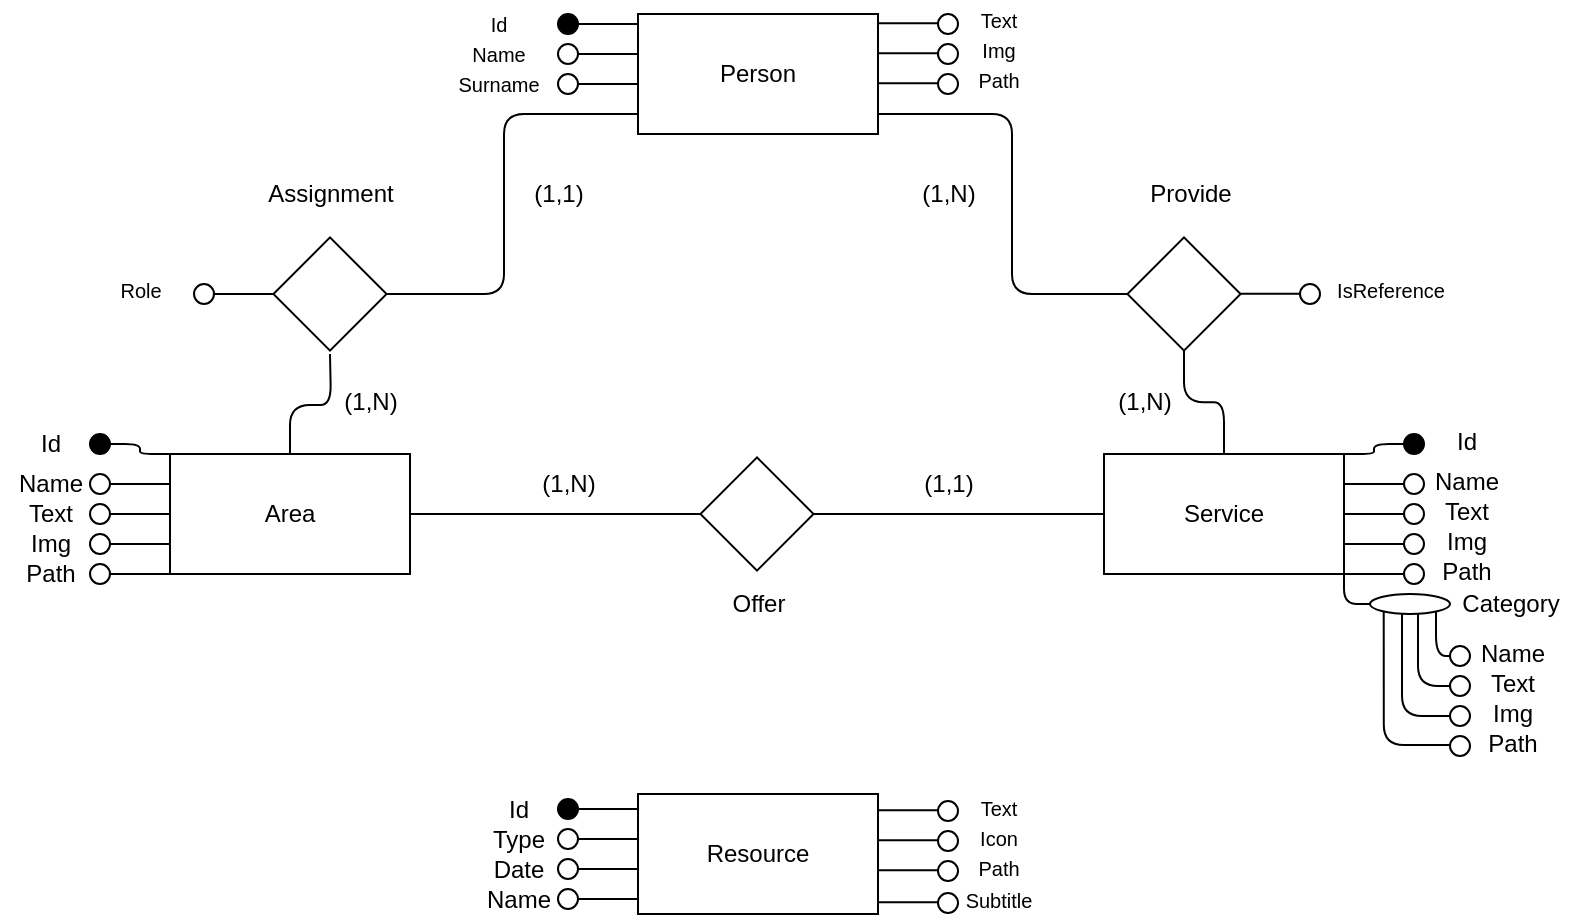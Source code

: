 <mxfile version="14.6.13" type="device" pages="2"><diagram id="whETC0K5JQnJN9gMp1aA" name="ER-Model"><mxGraphModel dx="1843" dy="1263" grid="1" gridSize="10" guides="1" tooltips="1" connect="1" arrows="1" fold="1" page="1" pageScale="1" pageWidth="827" pageHeight="1169" math="0" shadow="0"><root><mxCell id="0"/><mxCell id="1" parent="0"/><mxCell id="TGnzpmvM-AHXnPKRscFV-1" value="Person" style="rounded=0;whiteSpace=wrap;html=1;" parent="1" vertex="1"><mxGeometry x="354" y="120" width="120" height="60" as="geometry"/></mxCell><mxCell id="TGnzpmvM-AHXnPKRscFV-2" value="Service" style="rounded=0;whiteSpace=wrap;html=1;" parent="1" vertex="1"><mxGeometry x="587" y="340" width="120" height="60" as="geometry"/></mxCell><mxCell id="TGnzpmvM-AHXnPKRscFV-18" style="edgeStyle=orthogonalEdgeStyle;rounded=0;orthogonalLoop=1;jettySize=auto;html=1;entryX=0;entryY=1;entryDx=0;entryDy=0;endArrow=none;endFill=0;" parent="1" source="TGnzpmvM-AHXnPKRscFV-3" target="TGnzpmvM-AHXnPKRscFV-17" edge="1"><mxGeometry relative="1" as="geometry"/></mxCell><mxCell id="TGnzpmvM-AHXnPKRscFV-20" style="endArrow=none;html=1;fontFamily=Helvetica;fontSize=11;fontColor=#000000;align=center;endFill=0;strokeColor=#000000;edgeStyle=orthogonalEdgeStyle;" parent="1" source="TGnzpmvM-AHXnPKRscFV-3" edge="1"><mxGeometry relative="1" as="geometry"><mxPoint x="200" y="290" as="targetPoint"/></mxGeometry></mxCell><mxCell id="TGnzpmvM-AHXnPKRscFV-3" value="Area" style="rounded=0;whiteSpace=wrap;html=1;" parent="1" vertex="1"><mxGeometry x="120" y="340" width="120" height="60" as="geometry"/></mxCell><mxCell id="TGnzpmvM-AHXnPKRscFV-4" value="Resource" style="rounded=0;whiteSpace=wrap;html=1;" parent="1" vertex="1"><mxGeometry x="354" y="510" width="120" height="60" as="geometry"/></mxCell><mxCell id="TGnzpmvM-AHXnPKRscFV-23" style="endArrow=none;html=1;fontFamily=Helvetica;fontSize=11;fontColor=#000000;align=center;endFill=0;strokeColor=#000000;edgeStyle=elbowEdgeStyle;" parent="1" source="TGnzpmvM-AHXnPKRscFV-7" target="TGnzpmvM-AHXnPKRscFV-1" edge="1"><mxGeometry relative="1" as="geometry"><Array as="points"><mxPoint x="287" y="170"/></Array></mxGeometry></mxCell><mxCell id="TGnzpmvM-AHXnPKRscFV-7" value="" style="whiteSpace=wrap;html=1;aspect=fixed;rotation=45;" parent="1" vertex="1"><mxGeometry x="180" y="240.0" width="40" height="40" as="geometry"/></mxCell><mxCell id="TGnzpmvM-AHXnPKRscFV-22" style="endArrow=none;html=1;fontFamily=Helvetica;fontSize=11;fontColor=#000000;align=center;endFill=0;strokeColor=#000000;edgeStyle=orthogonalEdgeStyle;" parent="1" source="TGnzpmvM-AHXnPKRscFV-16" target="TGnzpmvM-AHXnPKRscFV-2" edge="1"><mxGeometry relative="1" as="geometry"/></mxCell><mxCell id="TGnzpmvM-AHXnPKRscFV-24" style="endArrow=none;html=1;fontFamily=Helvetica;fontSize=11;fontColor=#000000;align=center;endFill=0;strokeColor=#000000;edgeStyle=elbowEdgeStyle;" parent="1" source="TGnzpmvM-AHXnPKRscFV-16" target="TGnzpmvM-AHXnPKRscFV-1" edge="1"><mxGeometry relative="1" as="geometry"><Array as="points"><mxPoint x="541" y="170"/></Array></mxGeometry></mxCell><mxCell id="TGnzpmvM-AHXnPKRscFV-16" value="" style="whiteSpace=wrap;html=1;aspect=fixed;rotation=45;" parent="1" vertex="1"><mxGeometry x="607" y="240.0" width="40" height="40" as="geometry"/></mxCell><mxCell id="TGnzpmvM-AHXnPKRscFV-19" style="edgeStyle=orthogonalEdgeStyle;rounded=0;orthogonalLoop=1;jettySize=auto;html=1;exitX=1;exitY=0;exitDx=0;exitDy=0;endArrow=none;endFill=0;" parent="1" source="TGnzpmvM-AHXnPKRscFV-17" target="TGnzpmvM-AHXnPKRscFV-2" edge="1"><mxGeometry relative="1" as="geometry"/></mxCell><mxCell id="TGnzpmvM-AHXnPKRscFV-17" value="" style="whiteSpace=wrap;html=1;aspect=fixed;rotation=45;" parent="1" vertex="1"><mxGeometry x="393.5" y="350" width="40" height="40" as="geometry"/></mxCell><mxCell id="TGnzpmvM-AHXnPKRscFV-29" style="edgeStyle=elbowEdgeStyle;rounded=0;orthogonalLoop=1;jettySize=auto;html=1;entryX=0;entryY=0.25;entryDx=0;entryDy=0;endArrow=none;endFill=0;" parent="1" source="TGnzpmvM-AHXnPKRscFV-27" target="TGnzpmvM-AHXnPKRscFV-3" edge="1"><mxGeometry relative="1" as="geometry"/></mxCell><mxCell id="TGnzpmvM-AHXnPKRscFV-27" value="" style="ellipse;whiteSpace=wrap;html=1;aspect=fixed;fillColor=#FFFFFF;fontSize=12;" parent="1" vertex="1"><mxGeometry x="80" y="350" width="10" height="10" as="geometry"/></mxCell><mxCell id="TGnzpmvM-AHXnPKRscFV-30" style="edgeStyle=elbowEdgeStyle;rounded=0;orthogonalLoop=1;jettySize=auto;html=1;entryX=0;entryY=0.25;entryDx=0;entryDy=0;endArrow=none;endFill=0;" parent="1" source="TGnzpmvM-AHXnPKRscFV-31" edge="1"><mxGeometry relative="1" as="geometry"><mxPoint x="120" y="370" as="targetPoint"/></mxGeometry></mxCell><mxCell id="TGnzpmvM-AHXnPKRscFV-31" value="" style="ellipse;whiteSpace=wrap;html=1;aspect=fixed;fillColor=#FFFFFF;fontSize=12;" parent="1" vertex="1"><mxGeometry x="80" y="365" width="10" height="10" as="geometry"/></mxCell><mxCell id="TGnzpmvM-AHXnPKRscFV-32" style="edgeStyle=elbowEdgeStyle;rounded=0;orthogonalLoop=1;jettySize=auto;html=1;entryX=0;entryY=0.25;entryDx=0;entryDy=0;endArrow=none;endFill=0;" parent="1" source="TGnzpmvM-AHXnPKRscFV-33" edge="1"><mxGeometry relative="1" as="geometry"><mxPoint x="120" y="385" as="targetPoint"/></mxGeometry></mxCell><mxCell id="TGnzpmvM-AHXnPKRscFV-33" value="" style="ellipse;whiteSpace=wrap;html=1;aspect=fixed;fillColor=#FFFFFF;fontSize=12;" parent="1" vertex="1"><mxGeometry x="80" y="380" width="10" height="10" as="geometry"/></mxCell><mxCell id="TGnzpmvM-AHXnPKRscFV-34" style="edgeStyle=elbowEdgeStyle;rounded=0;orthogonalLoop=1;jettySize=auto;html=1;entryX=0;entryY=0.25;entryDx=0;entryDy=0;endArrow=none;endFill=0;" parent="1" source="TGnzpmvM-AHXnPKRscFV-35" edge="1"><mxGeometry relative="1" as="geometry"><mxPoint x="120" y="400" as="targetPoint"/></mxGeometry></mxCell><mxCell id="TGnzpmvM-AHXnPKRscFV-35" value="" style="ellipse;whiteSpace=wrap;html=1;aspect=fixed;fillColor=#FFFFFF;fontSize=12;" parent="1" vertex="1"><mxGeometry x="80" y="395" width="10" height="10" as="geometry"/></mxCell><mxCell id="TGnzpmvM-AHXnPKRscFV-37" style="endArrow=none;html=1;fontFamily=Helvetica;fontSize=11;fontColor=#000000;align=center;endFill=0;strokeColor=#000000;edgeStyle=elbowEdgeStyle;elbow=vertical;entryX=0;entryY=0;entryDx=0;entryDy=0;" parent="1" source="TGnzpmvM-AHXnPKRscFV-36" target="TGnzpmvM-AHXnPKRscFV-3" edge="1"><mxGeometry relative="1" as="geometry"/></mxCell><mxCell id="TGnzpmvM-AHXnPKRscFV-36" value="" style="ellipse;whiteSpace=wrap;html=1;aspect=fixed;fillColor=#000000;fontSize=12;" parent="1" vertex="1"><mxGeometry x="80" y="330" width="10" height="10" as="geometry"/></mxCell><mxCell id="TGnzpmvM-AHXnPKRscFV-40" value="&lt;font style=&quot;font-size: 12px;&quot;&gt;Text&lt;/font&gt;" style="text;html=1;align=center;verticalAlign=middle;resizable=0;points=[];autosize=1;strokeColor=none;fontSize=12;" parent="1" vertex="1"><mxGeometry x="40" y="360" width="40" height="20" as="geometry"/></mxCell><mxCell id="TGnzpmvM-AHXnPKRscFV-41" value="&lt;font style=&quot;font-size: 12px;&quot;&gt;Id&lt;/font&gt;" style="text;html=1;align=center;verticalAlign=middle;resizable=0;points=[];autosize=1;strokeColor=none;fontSize=12;" parent="1" vertex="1"><mxGeometry x="45" y="325" width="30" height="20" as="geometry"/></mxCell><mxCell id="TGnzpmvM-AHXnPKRscFV-42" value="&lt;font style=&quot;font-size: 12px;&quot;&gt;Name&lt;/font&gt;" style="text;html=1;align=center;verticalAlign=middle;resizable=0;points=[];autosize=1;strokeColor=none;fontSize=12;" parent="1" vertex="1"><mxGeometry x="35" y="345" width="50" height="20" as="geometry"/></mxCell><mxCell id="TGnzpmvM-AHXnPKRscFV-43" value="&lt;font style=&quot;font-size: 12px;&quot;&gt;Img&lt;/font&gt;" style="text;html=1;align=center;verticalAlign=middle;resizable=0;points=[];autosize=1;strokeColor=none;fontSize=12;" parent="1" vertex="1"><mxGeometry x="40" y="375" width="40" height="20" as="geometry"/></mxCell><mxCell id="TGnzpmvM-AHXnPKRscFV-44" value="&lt;span style=&quot;font-size: 12px;&quot;&gt;Path&lt;/span&gt;" style="text;html=1;align=center;verticalAlign=middle;resizable=0;points=[];autosize=1;strokeColor=none;fontSize=12;" parent="1" vertex="1"><mxGeometry x="40" y="390" width="40" height="20" as="geometry"/></mxCell><mxCell id="TGnzpmvM-AHXnPKRscFV-47" style="edgeStyle=elbowEdgeStyle;rounded=0;orthogonalLoop=1;jettySize=auto;html=1;entryX=0;entryY=0.25;entryDx=0;entryDy=0;endArrow=none;endFill=0;" parent="1" source="TGnzpmvM-AHXnPKRscFV-48" edge="1"><mxGeometry relative="1" as="geometry"><mxPoint x="354" y="125" as="targetPoint"/></mxGeometry></mxCell><mxCell id="TGnzpmvM-AHXnPKRscFV-48" value="" style="ellipse;whiteSpace=wrap;html=1;aspect=fixed;fillColor=#000000;" parent="1" vertex="1"><mxGeometry x="314" y="120" width="10" height="10" as="geometry"/></mxCell><mxCell id="TGnzpmvM-AHXnPKRscFV-49" style="edgeStyle=elbowEdgeStyle;rounded=0;orthogonalLoop=1;jettySize=auto;html=1;entryX=0;entryY=0.25;entryDx=0;entryDy=0;endArrow=none;endFill=0;" parent="1" source="TGnzpmvM-AHXnPKRscFV-50" edge="1"><mxGeometry relative="1" as="geometry"><mxPoint x="354" y="140" as="targetPoint"/></mxGeometry></mxCell><mxCell id="TGnzpmvM-AHXnPKRscFV-50" value="" style="ellipse;whiteSpace=wrap;html=1;aspect=fixed;fillColor=#FFFFFF;" parent="1" vertex="1"><mxGeometry x="314" y="135" width="10" height="10" as="geometry"/></mxCell><mxCell id="TGnzpmvM-AHXnPKRscFV-51" style="edgeStyle=elbowEdgeStyle;rounded=0;orthogonalLoop=1;jettySize=auto;html=1;entryX=0;entryY=0.25;entryDx=0;entryDy=0;endArrow=none;endFill=0;" parent="1" source="TGnzpmvM-AHXnPKRscFV-52" edge="1"><mxGeometry relative="1" as="geometry"><mxPoint x="354" y="155" as="targetPoint"/></mxGeometry></mxCell><mxCell id="TGnzpmvM-AHXnPKRscFV-52" value="" style="ellipse;whiteSpace=wrap;html=1;aspect=fixed;fillColor=#FFFFFF;" parent="1" vertex="1"><mxGeometry x="314" y="150" width="10" height="10" as="geometry"/></mxCell><mxCell id="TGnzpmvM-AHXnPKRscFV-55" value="&lt;font style=&quot;font-size: 10px&quot;&gt;Id&lt;/font&gt;" style="text;html=1;align=center;verticalAlign=middle;resizable=0;points=[];autosize=1;strokeColor=none;" parent="1" vertex="1"><mxGeometry x="274" y="115" width="20" height="20" as="geometry"/></mxCell><mxCell id="TGnzpmvM-AHXnPKRscFV-58" value="&lt;font style=&quot;font-size: 10px&quot;&gt;Name&lt;/font&gt;" style="text;html=1;align=center;verticalAlign=middle;resizable=0;points=[];autosize=1;strokeColor=none;" parent="1" vertex="1"><mxGeometry x="264" y="130" width="40" height="20" as="geometry"/></mxCell><mxCell id="TGnzpmvM-AHXnPKRscFV-59" value="&lt;span style=&quot;font-size: 10px&quot;&gt;Surname&lt;/span&gt;" style="text;html=1;align=center;verticalAlign=middle;resizable=0;points=[];autosize=1;strokeColor=none;" parent="1" vertex="1"><mxGeometry x="254" y="145" width="60" height="20" as="geometry"/></mxCell><mxCell id="TGnzpmvM-AHXnPKRscFV-60" style="edgeStyle=elbowEdgeStyle;rounded=0;orthogonalLoop=1;jettySize=auto;html=1;entryX=0;entryY=0.25;entryDx=0;entryDy=0;endArrow=none;endFill=0;" parent="1" edge="1"><mxGeometry relative="1" as="geometry"><mxPoint x="504" y="124.66" as="targetPoint"/><mxPoint x="474" y="124.66" as="sourcePoint"/></mxGeometry></mxCell><mxCell id="TGnzpmvM-AHXnPKRscFV-61" value="" style="ellipse;whiteSpace=wrap;html=1;aspect=fixed;fillColor=#FFFFFF;" parent="1" vertex="1"><mxGeometry x="504" y="120" width="10" height="10" as="geometry"/></mxCell><mxCell id="TGnzpmvM-AHXnPKRscFV-64" style="edgeStyle=elbowEdgeStyle;rounded=0;orthogonalLoop=1;jettySize=auto;html=1;entryX=0;entryY=0.25;entryDx=0;entryDy=0;endArrow=none;endFill=0;" parent="1" edge="1"><mxGeometry relative="1" as="geometry"><mxPoint x="504" y="139.66" as="targetPoint"/><mxPoint x="474" y="139.66" as="sourcePoint"/></mxGeometry></mxCell><mxCell id="TGnzpmvM-AHXnPKRscFV-65" value="" style="ellipse;whiteSpace=wrap;html=1;aspect=fixed;fillColor=#FFFFFF;" parent="1" vertex="1"><mxGeometry x="504" y="135" width="10" height="10" as="geometry"/></mxCell><mxCell id="TGnzpmvM-AHXnPKRscFV-66" style="edgeStyle=elbowEdgeStyle;rounded=0;orthogonalLoop=1;jettySize=auto;html=1;entryX=0;entryY=0.25;entryDx=0;entryDy=0;endArrow=none;endFill=0;" parent="1" edge="1"><mxGeometry relative="1" as="geometry"><mxPoint x="504" y="154.66" as="targetPoint"/><mxPoint x="474" y="154.66" as="sourcePoint"/></mxGeometry></mxCell><mxCell id="TGnzpmvM-AHXnPKRscFV-67" value="" style="ellipse;whiteSpace=wrap;html=1;aspect=fixed;fillColor=#FFFFFF;" parent="1" vertex="1"><mxGeometry x="504" y="150" width="10" height="10" as="geometry"/></mxCell><mxCell id="TGnzpmvM-AHXnPKRscFV-68" value="&lt;font style=&quot;font-size: 10px&quot;&gt;Text&lt;/font&gt;" style="text;html=1;align=center;verticalAlign=middle;resizable=0;points=[];autosize=1;strokeColor=none;" parent="1" vertex="1"><mxGeometry x="519" y="113" width="30" height="20" as="geometry"/></mxCell><mxCell id="TGnzpmvM-AHXnPKRscFV-69" value="&lt;font style=&quot;font-size: 10px&quot;&gt;Img&lt;/font&gt;" style="text;html=1;align=center;verticalAlign=middle;resizable=0;points=[];autosize=1;strokeColor=none;" parent="1" vertex="1"><mxGeometry x="519" y="128" width="30" height="20" as="geometry"/></mxCell><mxCell id="TGnzpmvM-AHXnPKRscFV-70" value="&lt;span style=&quot;font-size: 10px&quot;&gt;Path&lt;/span&gt;" style="text;html=1;align=center;verticalAlign=middle;resizable=0;points=[];autosize=1;strokeColor=none;" parent="1" vertex="1"><mxGeometry x="514" y="143" width="40" height="20" as="geometry"/></mxCell><mxCell id="TGnzpmvM-AHXnPKRscFV-71" style="edgeStyle=elbowEdgeStyle;rounded=0;orthogonalLoop=1;jettySize=auto;html=1;entryX=0;entryY=0.25;entryDx=0;entryDy=0;endArrow=none;endFill=0;" parent="1" source="TGnzpmvM-AHXnPKRscFV-72" edge="1"><mxGeometry relative="1" as="geometry"><mxPoint x="172" y="260" as="targetPoint"/></mxGeometry></mxCell><mxCell id="TGnzpmvM-AHXnPKRscFV-72" value="" style="ellipse;whiteSpace=wrap;html=1;aspect=fixed;fillColor=#FFFFFF;" parent="1" vertex="1"><mxGeometry x="132" y="255" width="10" height="10" as="geometry"/></mxCell><mxCell id="TGnzpmvM-AHXnPKRscFV-73" value="&lt;span style=&quot;font-size: 10px&quot;&gt;Role&lt;/span&gt;" style="text;html=1;align=center;verticalAlign=middle;resizable=0;points=[];autosize=1;strokeColor=none;" parent="1" vertex="1"><mxGeometry x="85" y="248" width="40" height="20" as="geometry"/></mxCell><mxCell id="TGnzpmvM-AHXnPKRscFV-81" style="edgeStyle=elbowEdgeStyle;rounded=0;orthogonalLoop=1;jettySize=auto;html=1;entryX=0;entryY=0.25;entryDx=0;entryDy=0;endArrow=none;endFill=0;" parent="1" source="TGnzpmvM-AHXnPKRscFV-82" edge="1"><mxGeometry relative="1" as="geometry"><mxPoint x="354" y="517.5" as="targetPoint"/></mxGeometry></mxCell><mxCell id="TGnzpmvM-AHXnPKRscFV-82" value="" style="ellipse;whiteSpace=wrap;html=1;aspect=fixed;fontSize=12;fillColor=#000000;" parent="1" vertex="1"><mxGeometry x="314" y="512.5" width="10" height="10" as="geometry"/></mxCell><mxCell id="TGnzpmvM-AHXnPKRscFV-83" style="edgeStyle=elbowEdgeStyle;rounded=0;orthogonalLoop=1;jettySize=auto;html=1;entryX=0;entryY=0.25;entryDx=0;entryDy=0;endArrow=none;endFill=0;" parent="1" source="TGnzpmvM-AHXnPKRscFV-84" edge="1"><mxGeometry relative="1" as="geometry"><mxPoint x="354" y="532.5" as="targetPoint"/></mxGeometry></mxCell><mxCell id="TGnzpmvM-AHXnPKRscFV-84" value="" style="ellipse;whiteSpace=wrap;html=1;aspect=fixed;fillColor=#FFFFFF;fontSize=12;" parent="1" vertex="1"><mxGeometry x="314" y="527.5" width="10" height="10" as="geometry"/></mxCell><mxCell id="TGnzpmvM-AHXnPKRscFV-85" style="edgeStyle=elbowEdgeStyle;rounded=0;orthogonalLoop=1;jettySize=auto;html=1;entryX=0;entryY=0.25;entryDx=0;entryDy=0;endArrow=none;endFill=0;" parent="1" source="TGnzpmvM-AHXnPKRscFV-86" edge="1"><mxGeometry relative="1" as="geometry"><mxPoint x="354" y="547.5" as="targetPoint"/></mxGeometry></mxCell><mxCell id="TGnzpmvM-AHXnPKRscFV-86" value="" style="ellipse;whiteSpace=wrap;html=1;aspect=fixed;fillColor=#FFFFFF;fontSize=12;" parent="1" vertex="1"><mxGeometry x="314" y="542.5" width="10" height="10" as="geometry"/></mxCell><mxCell id="TGnzpmvM-AHXnPKRscFV-87" style="edgeStyle=elbowEdgeStyle;rounded=0;orthogonalLoop=1;jettySize=auto;html=1;entryX=0;entryY=0.25;entryDx=0;entryDy=0;endArrow=none;endFill=0;" parent="1" source="TGnzpmvM-AHXnPKRscFV-88" edge="1"><mxGeometry relative="1" as="geometry"><mxPoint x="354" y="562.5" as="targetPoint"/></mxGeometry></mxCell><mxCell id="TGnzpmvM-AHXnPKRscFV-88" value="" style="ellipse;whiteSpace=wrap;html=1;aspect=fixed;fillColor=#FFFFFF;fontSize=12;" parent="1" vertex="1"><mxGeometry x="314" y="557.5" width="10" height="10" as="geometry"/></mxCell><mxCell id="TGnzpmvM-AHXnPKRscFV-91" value="&lt;font style=&quot;font-size: 12px&quot;&gt;Type&lt;/font&gt;" style="text;html=1;align=center;verticalAlign=middle;resizable=0;points=[];autosize=1;strokeColor=none;fontSize=12;" parent="1" vertex="1"><mxGeometry x="274" y="522.5" width="40" height="20" as="geometry"/></mxCell><mxCell id="TGnzpmvM-AHXnPKRscFV-93" value="&lt;font style=&quot;font-size: 12px&quot;&gt;Id&lt;/font&gt;" style="text;html=1;align=center;verticalAlign=middle;resizable=0;points=[];autosize=1;strokeColor=none;fontSize=12;" parent="1" vertex="1"><mxGeometry x="279" y="507.5" width="30" height="20" as="geometry"/></mxCell><mxCell id="TGnzpmvM-AHXnPKRscFV-94" value="&lt;font style=&quot;font-size: 12px&quot;&gt;Date&lt;/font&gt;" style="text;html=1;align=center;verticalAlign=middle;resizable=0;points=[];autosize=1;strokeColor=none;fontSize=12;" parent="1" vertex="1"><mxGeometry x="274" y="537.5" width="40" height="20" as="geometry"/></mxCell><mxCell id="TGnzpmvM-AHXnPKRscFV-95" value="&lt;span style=&quot;font-size: 12px&quot;&gt;Name&lt;/span&gt;" style="text;html=1;align=center;verticalAlign=middle;resizable=0;points=[];autosize=1;strokeColor=none;fontSize=12;" parent="1" vertex="1"><mxGeometry x="269" y="552.5" width="50" height="20" as="geometry"/></mxCell><mxCell id="TGnzpmvM-AHXnPKRscFV-96" style="edgeStyle=elbowEdgeStyle;rounded=0;orthogonalLoop=1;jettySize=auto;html=1;entryX=0;entryY=0.25;entryDx=0;entryDy=0;endArrow=none;endFill=0;" parent="1" edge="1"><mxGeometry relative="1" as="geometry"><mxPoint x="504" y="518.16" as="targetPoint"/><mxPoint x="474" y="518.16" as="sourcePoint"/></mxGeometry></mxCell><mxCell id="TGnzpmvM-AHXnPKRscFV-97" value="" style="ellipse;whiteSpace=wrap;html=1;aspect=fixed;fillColor=#FFFFFF;" parent="1" vertex="1"><mxGeometry x="504" y="513.5" width="10" height="10" as="geometry"/></mxCell><mxCell id="TGnzpmvM-AHXnPKRscFV-98" style="edgeStyle=elbowEdgeStyle;rounded=0;orthogonalLoop=1;jettySize=auto;html=1;entryX=0;entryY=0.25;entryDx=0;entryDy=0;endArrow=none;endFill=0;" parent="1" edge="1"><mxGeometry relative="1" as="geometry"><mxPoint x="504" y="533.16" as="targetPoint"/><mxPoint x="474" y="533.16" as="sourcePoint"/></mxGeometry></mxCell><mxCell id="TGnzpmvM-AHXnPKRscFV-99" value="" style="ellipse;whiteSpace=wrap;html=1;aspect=fixed;fillColor=#FFFFFF;" parent="1" vertex="1"><mxGeometry x="504" y="528.5" width="10" height="10" as="geometry"/></mxCell><mxCell id="TGnzpmvM-AHXnPKRscFV-100" style="edgeStyle=elbowEdgeStyle;rounded=0;orthogonalLoop=1;jettySize=auto;html=1;entryX=0;entryY=0.25;entryDx=0;entryDy=0;endArrow=none;endFill=0;" parent="1" edge="1"><mxGeometry relative="1" as="geometry"><mxPoint x="504" y="548.16" as="targetPoint"/><mxPoint x="474" y="548.16" as="sourcePoint"/></mxGeometry></mxCell><mxCell id="TGnzpmvM-AHXnPKRscFV-101" value="" style="ellipse;whiteSpace=wrap;html=1;aspect=fixed;fillColor=#FFFFFF;" parent="1" vertex="1"><mxGeometry x="504" y="543.5" width="10" height="10" as="geometry"/></mxCell><mxCell id="TGnzpmvM-AHXnPKRscFV-102" value="&lt;font style=&quot;font-size: 10px&quot;&gt;Text&lt;/font&gt;" style="text;html=1;align=center;verticalAlign=middle;resizable=0;points=[];autosize=1;strokeColor=none;" parent="1" vertex="1"><mxGeometry x="519" y="506.5" width="30" height="20" as="geometry"/></mxCell><mxCell id="TGnzpmvM-AHXnPKRscFV-103" value="&lt;font style=&quot;font-size: 10px&quot;&gt;Icon&lt;/font&gt;" style="text;html=1;align=center;verticalAlign=middle;resizable=0;points=[];autosize=1;strokeColor=none;" parent="1" vertex="1"><mxGeometry x="519" y="521.5" width="30" height="20" as="geometry"/></mxCell><mxCell id="TGnzpmvM-AHXnPKRscFV-104" value="&lt;span style=&quot;font-size: 10px&quot;&gt;Path&lt;/span&gt;" style="text;html=1;align=center;verticalAlign=middle;resizable=0;points=[];autosize=1;strokeColor=none;" parent="1" vertex="1"><mxGeometry x="514" y="536.5" width="40" height="20" as="geometry"/></mxCell><mxCell id="TGnzpmvM-AHXnPKRscFV-105" style="edgeStyle=elbowEdgeStyle;rounded=0;orthogonalLoop=1;jettySize=auto;html=1;entryX=0;entryY=0.25;entryDx=0;entryDy=0;endArrow=none;endFill=0;" parent="1" edge="1"><mxGeometry relative="1" as="geometry"><mxPoint x="504" y="564.16" as="targetPoint"/><mxPoint x="474" y="564.16" as="sourcePoint"/></mxGeometry></mxCell><mxCell id="TGnzpmvM-AHXnPKRscFV-106" value="" style="ellipse;whiteSpace=wrap;html=1;aspect=fixed;fillColor=#FFFFFF;" parent="1" vertex="1"><mxGeometry x="504" y="559.5" width="10" height="10" as="geometry"/></mxCell><mxCell id="TGnzpmvM-AHXnPKRscFV-107" value="&lt;span style=&quot;font-size: 10px&quot;&gt;Subtitle&lt;/span&gt;" style="text;html=1;align=center;verticalAlign=middle;resizable=0;points=[];autosize=1;strokeColor=none;" parent="1" vertex="1"><mxGeometry x="509" y="552.5" width="50" height="20" as="geometry"/></mxCell><mxCell id="TGnzpmvM-AHXnPKRscFV-115" style="edgeStyle=elbowEdgeStyle;rounded=0;orthogonalLoop=1;jettySize=auto;html=1;entryX=0;entryY=0.25;entryDx=0;entryDy=0;endArrow=none;endFill=0;" parent="1" edge="1"><mxGeometry relative="1" as="geometry"><mxPoint x="685" y="259.83" as="targetPoint"/><mxPoint x="655" y="259.83" as="sourcePoint"/></mxGeometry></mxCell><mxCell id="TGnzpmvM-AHXnPKRscFV-116" value="" style="ellipse;whiteSpace=wrap;html=1;aspect=fixed;fillColor=#FFFFFF;" parent="1" vertex="1"><mxGeometry x="685" y="255" width="10" height="10" as="geometry"/></mxCell><mxCell id="TGnzpmvM-AHXnPKRscFV-117" value="&lt;span style=&quot;font-size: 10px&quot;&gt;IsReference&lt;/span&gt;" style="text;html=1;align=center;verticalAlign=middle;resizable=0;points=[];autosize=1;strokeColor=none;" parent="1" vertex="1"><mxGeometry x="695" y="248" width="70" height="20" as="geometry"/></mxCell><mxCell id="TGnzpmvM-AHXnPKRscFV-118" style="edgeStyle=elbowEdgeStyle;rounded=0;orthogonalLoop=1;jettySize=auto;html=1;entryX=0;entryY=0.25;entryDx=0;entryDy=0;endArrow=none;endFill=0;" parent="1" source="TGnzpmvM-AHXnPKRscFV-119" edge="1"><mxGeometry relative="1" as="geometry"><mxPoint x="707" y="355" as="targetPoint"/></mxGeometry></mxCell><mxCell id="TGnzpmvM-AHXnPKRscFV-119" value="" style="ellipse;whiteSpace=wrap;html=1;aspect=fixed;fillColor=#FFFFFF;fontSize=12;" parent="1" vertex="1"><mxGeometry x="737" y="350" width="10" height="10" as="geometry"/></mxCell><mxCell id="TGnzpmvM-AHXnPKRscFV-120" style="edgeStyle=elbowEdgeStyle;rounded=0;orthogonalLoop=1;jettySize=auto;html=1;entryX=0;entryY=0.25;entryDx=0;entryDy=0;endArrow=none;endFill=0;" parent="1" source="TGnzpmvM-AHXnPKRscFV-121" edge="1"><mxGeometry relative="1" as="geometry"><mxPoint x="707" y="370" as="targetPoint"/></mxGeometry></mxCell><mxCell id="TGnzpmvM-AHXnPKRscFV-121" value="" style="ellipse;whiteSpace=wrap;html=1;aspect=fixed;fillColor=#FFFFFF;fontSize=12;" parent="1" vertex="1"><mxGeometry x="737" y="365" width="10" height="10" as="geometry"/></mxCell><mxCell id="TGnzpmvM-AHXnPKRscFV-122" style="edgeStyle=elbowEdgeStyle;rounded=0;orthogonalLoop=1;jettySize=auto;html=1;entryX=0;entryY=0.25;entryDx=0;entryDy=0;endArrow=none;endFill=0;" parent="1" source="TGnzpmvM-AHXnPKRscFV-123" edge="1"><mxGeometry relative="1" as="geometry"><mxPoint x="707" y="385" as="targetPoint"/></mxGeometry></mxCell><mxCell id="TGnzpmvM-AHXnPKRscFV-123" value="" style="ellipse;whiteSpace=wrap;html=1;aspect=fixed;fillColor=#FFFFFF;fontSize=12;" parent="1" vertex="1"><mxGeometry x="737" y="380" width="10" height="10" as="geometry"/></mxCell><mxCell id="TGnzpmvM-AHXnPKRscFV-124" style="edgeStyle=elbowEdgeStyle;rounded=0;orthogonalLoop=1;jettySize=auto;html=1;entryX=0;entryY=0.25;entryDx=0;entryDy=0;endArrow=none;endFill=0;" parent="1" source="TGnzpmvM-AHXnPKRscFV-125" edge="1"><mxGeometry relative="1" as="geometry"><mxPoint x="707" y="400" as="targetPoint"/></mxGeometry></mxCell><mxCell id="TGnzpmvM-AHXnPKRscFV-125" value="" style="ellipse;whiteSpace=wrap;html=1;aspect=fixed;fillColor=#FFFFFF;fontSize=12;" parent="1" vertex="1"><mxGeometry x="737" y="395" width="10" height="10" as="geometry"/></mxCell><mxCell id="TGnzpmvM-AHXnPKRscFV-134" style="endArrow=none;html=1;fontFamily=Helvetica;fontSize=12;fontColor=#000000;align=center;endFill=0;strokeColor=#000000;edgeStyle=elbowEdgeStyle;elbow=vertical;entryX=1;entryY=0;entryDx=0;entryDy=0;" parent="1" source="TGnzpmvM-AHXnPKRscFV-127" target="TGnzpmvM-AHXnPKRscFV-2" edge="1"><mxGeometry relative="1" as="geometry"/></mxCell><mxCell id="TGnzpmvM-AHXnPKRscFV-127" value="" style="ellipse;whiteSpace=wrap;html=1;aspect=fixed;fillColor=#000000;fontSize=12;" parent="1" vertex="1"><mxGeometry x="737" y="330" width="10" height="10" as="geometry"/></mxCell><mxCell id="TGnzpmvM-AHXnPKRscFV-128" value="&lt;font style=&quot;font-size: 12px;&quot;&gt;Text&lt;/font&gt;" style="text;html=1;align=center;verticalAlign=middle;resizable=0;points=[];autosize=1;strokeColor=none;fontSize=12;" parent="1" vertex="1"><mxGeometry x="748" y="359" width="40" height="20" as="geometry"/></mxCell><mxCell id="TGnzpmvM-AHXnPKRscFV-129" value="&lt;font style=&quot;font-size: 12px;&quot;&gt;Id&lt;/font&gt;" style="text;html=1;align=center;verticalAlign=middle;resizable=0;points=[];autosize=1;strokeColor=none;fontSize=12;" parent="1" vertex="1"><mxGeometry x="753" y="324" width="30" height="20" as="geometry"/></mxCell><mxCell id="TGnzpmvM-AHXnPKRscFV-130" value="&lt;font style=&quot;font-size: 12px;&quot;&gt;Name&lt;/font&gt;" style="text;html=1;align=center;verticalAlign=middle;resizable=0;points=[];autosize=1;strokeColor=none;fontSize=12;" parent="1" vertex="1"><mxGeometry x="743" y="344" width="50" height="20" as="geometry"/></mxCell><mxCell id="TGnzpmvM-AHXnPKRscFV-131" value="&lt;font style=&quot;font-size: 12px;&quot;&gt;Img&lt;/font&gt;" style="text;html=1;align=center;verticalAlign=middle;resizable=0;points=[];autosize=1;strokeColor=none;fontSize=12;" parent="1" vertex="1"><mxGeometry x="748" y="374" width="40" height="20" as="geometry"/></mxCell><mxCell id="TGnzpmvM-AHXnPKRscFV-132" value="&lt;span style=&quot;font-size: 12px;&quot;&gt;Path&lt;/span&gt;" style="text;html=1;align=center;verticalAlign=middle;resizable=0;points=[];autosize=1;strokeColor=none;fontSize=12;" parent="1" vertex="1"><mxGeometry x="748" y="389" width="40" height="20" as="geometry"/></mxCell><mxCell id="TGnzpmvM-AHXnPKRscFV-135" value="Assignment" style="text;html=1;align=center;verticalAlign=middle;resizable=0;points=[];autosize=1;strokeColor=none;fontSize=12;" parent="1" vertex="1"><mxGeometry x="160" y="200" width="80" height="20" as="geometry"/></mxCell><mxCell id="TGnzpmvM-AHXnPKRscFV-136" value="Provide" style="text;html=1;align=center;verticalAlign=middle;resizable=0;points=[];autosize=1;strokeColor=none;fontSize=12;" parent="1" vertex="1"><mxGeometry x="600" y="200" width="60" height="20" as="geometry"/></mxCell><mxCell id="TGnzpmvM-AHXnPKRscFV-137" value="Offer" style="text;html=1;align=center;verticalAlign=middle;resizable=0;points=[];autosize=1;strokeColor=none;fontSize=12;" parent="1" vertex="1"><mxGeometry x="394" y="405" width="40" height="20" as="geometry"/></mxCell><mxCell id="TGnzpmvM-AHXnPKRscFV-138" value="(1,N)" style="text;html=1;align=center;verticalAlign=middle;resizable=0;points=[];autosize=1;strokeColor=none;fontSize=12;" parent="1" vertex="1"><mxGeometry x="299" y="345" width="40" height="20" as="geometry"/></mxCell><mxCell id="TGnzpmvM-AHXnPKRscFV-139" value="(1,1)" style="text;html=1;align=center;verticalAlign=middle;resizable=0;points=[];autosize=1;strokeColor=none;fontSize=12;" parent="1" vertex="1"><mxGeometry x="489" y="345" width="40" height="20" as="geometry"/></mxCell><mxCell id="TGnzpmvM-AHXnPKRscFV-140" value="(1,1)" style="text;html=1;align=center;verticalAlign=middle;resizable=0;points=[];autosize=1;strokeColor=none;fontSize=12;" parent="1" vertex="1"><mxGeometry x="294" y="200" width="40" height="20" as="geometry"/></mxCell><mxCell id="TGnzpmvM-AHXnPKRscFV-141" value="(1,N)" style="text;html=1;align=center;verticalAlign=middle;resizable=0;points=[];autosize=1;strokeColor=none;fontSize=12;" parent="1" vertex="1"><mxGeometry x="200" y="304" width="40" height="20" as="geometry"/></mxCell><mxCell id="TGnzpmvM-AHXnPKRscFV-142" value="(1,N)" style="text;html=1;align=center;verticalAlign=middle;resizable=0;points=[];autosize=1;strokeColor=none;fontSize=12;" parent="1" vertex="1"><mxGeometry x="587" y="304" width="40" height="20" as="geometry"/></mxCell><mxCell id="TGnzpmvM-AHXnPKRscFV-143" value="(1,N)" style="text;html=1;align=center;verticalAlign=middle;resizable=0;points=[];autosize=1;strokeColor=none;fontSize=12;" parent="1" vertex="1"><mxGeometry x="489" y="200" width="40" height="20" as="geometry"/></mxCell><mxCell id="Zm_flK4iCz7Lt5GWKGGG-3" style="endArrow=none;html=1;fontFamily=Helvetica;fontSize=11;fontColor=#000000;align=center;strokeColor=#000000;edgeStyle=elbowEdgeStyle;entryX=1;entryY=1;entryDx=0;entryDy=0;elbow=vertical;endFill=0;" edge="1" parent="1" target="TGnzpmvM-AHXnPKRscFV-2"><mxGeometry relative="1" as="geometry"><mxPoint x="720" y="415" as="sourcePoint"/><Array as="points"><mxPoint x="720" y="415"/></Array></mxGeometry></mxCell><mxCell id="Zm_flK4iCz7Lt5GWKGGG-6" value="&lt;span style=&quot;font-size: 12px&quot;&gt;Category&lt;/span&gt;" style="text;html=1;align=center;verticalAlign=middle;resizable=0;points=[];autosize=1;strokeColor=none;fontSize=12;" vertex="1" parent="1"><mxGeometry x="760" y="405" width="60" height="20" as="geometry"/></mxCell><mxCell id="Zm_flK4iCz7Lt5GWKGGG-26" style="endArrow=none;html=1;fontFamily=Helvetica;fontSize=11;fontColor=#000000;align=center;endFill=0;strokeColor=#000000;edgeStyle=orthogonalEdgeStyle;entryX=0;entryY=0.5;entryDx=0;entryDy=0;" edge="1" parent="1" source="Zm_flK4iCz7Lt5GWKGGG-5"><mxGeometry relative="1" as="geometry"><mxPoint x="753" y="419.33" as="sourcePoint"/><mxPoint x="763.0" y="441" as="targetPoint"/><Array as="points"><mxPoint x="753" y="441"/></Array></mxGeometry></mxCell><mxCell id="Zm_flK4iCz7Lt5GWKGGG-5" value="" style="ellipse;whiteSpace=wrap;html=1;" vertex="1" parent="1"><mxGeometry x="720" y="410" width="40" height="10" as="geometry"/></mxCell><mxCell id="Zm_flK4iCz7Lt5GWKGGG-17" value="" style="ellipse;whiteSpace=wrap;html=1;aspect=fixed;fillColor=#FFFFFF;fontSize=12;" vertex="1" parent="1"><mxGeometry x="760" y="436" width="10" height="10" as="geometry"/></mxCell><mxCell id="Zm_flK4iCz7Lt5GWKGGG-36" style="endArrow=none;html=1;fontFamily=Helvetica;fontSize=11;fontColor=#000000;align=center;endFill=0;strokeColor=#000000;edgeStyle=orthogonalEdgeStyle;" edge="1" parent="1"><mxGeometry relative="1" as="geometry"><mxPoint x="764" y="456" as="sourcePoint"/><mxPoint x="744" y="420" as="targetPoint"/><Array as="points"><mxPoint x="744" y="456"/></Array></mxGeometry></mxCell><mxCell id="Zm_flK4iCz7Lt5GWKGGG-18" value="" style="ellipse;whiteSpace=wrap;html=1;aspect=fixed;fillColor=#FFFFFF;fontSize=12;" vertex="1" parent="1"><mxGeometry x="760" y="451" width="10" height="10" as="geometry"/></mxCell><mxCell id="Zm_flK4iCz7Lt5GWKGGG-21" value="&lt;font style=&quot;font-size: 12px;&quot;&gt;Text&lt;/font&gt;" style="text;html=1;align=center;verticalAlign=middle;resizable=0;points=[];autosize=1;strokeColor=none;fontSize=12;" vertex="1" parent="1"><mxGeometry x="771" y="445" width="40" height="20" as="geometry"/></mxCell><mxCell id="Zm_flK4iCz7Lt5GWKGGG-22" value="&lt;font style=&quot;font-size: 12px;&quot;&gt;Name&lt;/font&gt;" style="text;html=1;align=center;verticalAlign=middle;resizable=0;points=[];autosize=1;strokeColor=none;fontSize=12;" vertex="1" parent="1"><mxGeometry x="766" y="430" width="50" height="20" as="geometry"/></mxCell><mxCell id="Zm_flK4iCz7Lt5GWKGGG-23" value="&lt;font style=&quot;font-size: 12px;&quot;&gt;Img&lt;/font&gt;" style="text;html=1;align=center;verticalAlign=middle;resizable=0;points=[];autosize=1;strokeColor=none;fontSize=12;" vertex="1" parent="1"><mxGeometry x="771" y="460" width="40" height="20" as="geometry"/></mxCell><mxCell id="Zm_flK4iCz7Lt5GWKGGG-24" value="&lt;span style=&quot;font-size: 12px;&quot;&gt;Path&lt;/span&gt;" style="text;html=1;align=center;verticalAlign=middle;resizable=0;points=[];autosize=1;strokeColor=none;fontSize=12;" vertex="1" parent="1"><mxGeometry x="771" y="475" width="40" height="20" as="geometry"/></mxCell><mxCell id="Zm_flK4iCz7Lt5GWKGGG-28" style="endArrow=none;html=1;fontFamily=Helvetica;fontSize=11;fontColor=#000000;align=center;endFill=0;strokeColor=#000000;edgeStyle=orthogonalEdgeStyle;entryX=0;entryY=0.5;entryDx=0;entryDy=0;exitX=0.5;exitY=1;exitDx=0;exitDy=0;" edge="1" parent="1"><mxGeometry relative="1" as="geometry"><mxPoint x="736" y="420" as="sourcePoint"/><mxPoint x="764.0" y="471" as="targetPoint"/><Array as="points"><mxPoint x="736" y="471"/></Array></mxGeometry></mxCell><mxCell id="Zm_flK4iCz7Lt5GWKGGG-39" style="endArrow=none;html=1;fontFamily=Helvetica;fontSize=11;fontColor=#000000;align=center;endFill=0;strokeColor=#000000;edgeStyle=orthogonalEdgeStyle;entryX=0;entryY=0.5;entryDx=0;entryDy=0;exitX=0;exitY=1;exitDx=0;exitDy=0;" edge="1" parent="1"><mxGeometry relative="1" as="geometry"><mxPoint x="726.858" y="418.536" as="sourcePoint"/><mxPoint x="761.0" y="485.5" as="targetPoint"/><Array as="points"><mxPoint x="727" y="486"/></Array></mxGeometry></mxCell><mxCell id="Zm_flK4iCz7Lt5GWKGGG-19" value="" style="ellipse;whiteSpace=wrap;html=1;aspect=fixed;fillColor=#FFFFFF;fontSize=12;" vertex="1" parent="1"><mxGeometry x="760" y="466" width="10" height="10" as="geometry"/></mxCell><mxCell id="Zm_flK4iCz7Lt5GWKGGG-20" value="" style="ellipse;whiteSpace=wrap;html=1;aspect=fixed;fillColor=#FFFFFF;fontSize=12;" vertex="1" parent="1"><mxGeometry x="760" y="481" width="10" height="10" as="geometry"/></mxCell></root></mxGraphModel></diagram><diagram id="a5kpt73PyzhFpwusx9Aj" name="Logic-Model"><mxGraphModel dx="1395" dy="967" grid="1" gridSize="10" guides="1" tooltips="1" connect="1" arrows="1" fold="1" page="1" pageScale="1" pageWidth="827" pageHeight="1169" math="0" shadow="0"><root><mxCell id="Uf65N9JLX2eNUOrfxEhs-0"/><mxCell id="Uf65N9JLX2eNUOrfxEhs-1" parent="Uf65N9JLX2eNUOrfxEhs-0"/><mxCell id="eQaRcNXL8U0Pi-jra9pn-15" value="Area" style="shape=table;startSize=30;container=1;collapsible=1;childLayout=tableLayout;fixedRows=1;rowLines=0;fontStyle=1;align=center;resizeLast=1;fontSize=12;strokeColor=#000000;fillColor=#FFFFFF;" parent="Uf65N9JLX2eNUOrfxEhs-1" vertex="1"><mxGeometry y="120" width="180" height="180" as="geometry"/></mxCell><mxCell id="eQaRcNXL8U0Pi-jra9pn-16" value="" style="shape=partialRectangle;collapsible=0;dropTarget=0;pointerEvents=0;fillColor=none;top=0;left=0;bottom=1;right=0;points=[[0,0.5],[1,0.5]];portConstraint=eastwest;" parent="eQaRcNXL8U0Pi-jra9pn-15" vertex="1"><mxGeometry y="30" width="180" height="30" as="geometry"/></mxCell><mxCell id="eQaRcNXL8U0Pi-jra9pn-17" value="PK" style="shape=partialRectangle;connectable=0;fillColor=none;top=0;left=0;bottom=0;right=0;fontStyle=1;overflow=hidden;" parent="eQaRcNXL8U0Pi-jra9pn-16" vertex="1"><mxGeometry width="30" height="30" as="geometry"/></mxCell><mxCell id="eQaRcNXL8U0Pi-jra9pn-18" value="Id" style="shape=partialRectangle;connectable=0;fillColor=none;top=0;left=0;bottom=0;right=0;align=left;spacingLeft=6;fontStyle=5;overflow=hidden;" parent="eQaRcNXL8U0Pi-jra9pn-16" vertex="1"><mxGeometry x="30" width="150" height="30" as="geometry"/></mxCell><mxCell id="eQaRcNXL8U0Pi-jra9pn-19" value="" style="shape=partialRectangle;collapsible=0;dropTarget=0;pointerEvents=0;fillColor=none;top=0;left=0;bottom=0;right=0;points=[[0,0.5],[1,0.5]];portConstraint=eastwest;" parent="eQaRcNXL8U0Pi-jra9pn-15" vertex="1"><mxGeometry y="60" width="180" height="30" as="geometry"/></mxCell><mxCell id="eQaRcNXL8U0Pi-jra9pn-20" value="" style="shape=partialRectangle;connectable=0;fillColor=none;top=0;left=0;bottom=0;right=0;editable=1;overflow=hidden;" parent="eQaRcNXL8U0Pi-jra9pn-19" vertex="1"><mxGeometry width="30" height="30" as="geometry"/></mxCell><mxCell id="eQaRcNXL8U0Pi-jra9pn-21" value="Name" style="shape=partialRectangle;connectable=0;fillColor=none;top=0;left=0;bottom=0;right=0;align=left;spacingLeft=6;overflow=hidden;" parent="eQaRcNXL8U0Pi-jra9pn-19" vertex="1"><mxGeometry x="30" width="150" height="30" as="geometry"/></mxCell><mxCell id="eQaRcNXL8U0Pi-jra9pn-22" value="" style="shape=partialRectangle;collapsible=0;dropTarget=0;pointerEvents=0;fillColor=none;top=0;left=0;bottom=0;right=0;points=[[0,0.5],[1,0.5]];portConstraint=eastwest;" parent="eQaRcNXL8U0Pi-jra9pn-15" vertex="1"><mxGeometry y="90" width="180" height="30" as="geometry"/></mxCell><mxCell id="eQaRcNXL8U0Pi-jra9pn-23" value="" style="shape=partialRectangle;connectable=0;fillColor=none;top=0;left=0;bottom=0;right=0;editable=1;overflow=hidden;" parent="eQaRcNXL8U0Pi-jra9pn-22" vertex="1"><mxGeometry width="30" height="30" as="geometry"/></mxCell><mxCell id="eQaRcNXL8U0Pi-jra9pn-24" value="Text" style="shape=partialRectangle;connectable=0;fillColor=none;top=0;left=0;bottom=0;right=0;align=left;spacingLeft=6;overflow=hidden;" parent="eQaRcNXL8U0Pi-jra9pn-22" vertex="1"><mxGeometry x="30" width="150" height="30" as="geometry"/></mxCell><mxCell id="eQaRcNXL8U0Pi-jra9pn-25" value="" style="shape=partialRectangle;collapsible=0;dropTarget=0;pointerEvents=0;fillColor=none;top=0;left=0;bottom=0;right=0;points=[[0,0.5],[1,0.5]];portConstraint=eastwest;" parent="eQaRcNXL8U0Pi-jra9pn-15" vertex="1"><mxGeometry y="120" width="180" height="30" as="geometry"/></mxCell><mxCell id="eQaRcNXL8U0Pi-jra9pn-26" value="" style="shape=partialRectangle;connectable=0;fillColor=none;top=0;left=0;bottom=0;right=0;editable=1;overflow=hidden;" parent="eQaRcNXL8U0Pi-jra9pn-25" vertex="1"><mxGeometry width="30" height="30" as="geometry"/></mxCell><mxCell id="eQaRcNXL8U0Pi-jra9pn-27" value="Img" style="shape=partialRectangle;connectable=0;fillColor=none;top=0;left=0;bottom=0;right=0;align=left;spacingLeft=6;overflow=hidden;" parent="eQaRcNXL8U0Pi-jra9pn-25" vertex="1"><mxGeometry x="30" width="150" height="30" as="geometry"/></mxCell><mxCell id="eQaRcNXL8U0Pi-jra9pn-41" value="Person" style="shape=table;startSize=30;container=1;collapsible=1;childLayout=tableLayout;fixedRows=1;rowLines=0;fontStyle=1;align=center;resizeLast=1;fontSize=12;strokeColor=#000000;fillColor=#FFFFFF;" parent="Uf65N9JLX2eNUOrfxEhs-1" vertex="1"><mxGeometry x="330" y="120" width="180" height="270" as="geometry"/></mxCell><mxCell id="eQaRcNXL8U0Pi-jra9pn-42" value="" style="shape=partialRectangle;collapsible=0;dropTarget=0;pointerEvents=0;fillColor=none;top=0;left=0;bottom=1;right=0;points=[[0,0.5],[1,0.5]];portConstraint=eastwest;" parent="eQaRcNXL8U0Pi-jra9pn-41" vertex="1"><mxGeometry y="30" width="180" height="30" as="geometry"/></mxCell><mxCell id="eQaRcNXL8U0Pi-jra9pn-43" value="PK" style="shape=partialRectangle;connectable=0;fillColor=none;top=0;left=0;bottom=0;right=0;fontStyle=1;overflow=hidden;" parent="eQaRcNXL8U0Pi-jra9pn-42" vertex="1"><mxGeometry width="30" height="30" as="geometry"/></mxCell><mxCell id="eQaRcNXL8U0Pi-jra9pn-44" value="Id" style="shape=partialRectangle;connectable=0;fillColor=none;top=0;left=0;bottom=0;right=0;align=left;spacingLeft=6;fontStyle=5;overflow=hidden;" parent="eQaRcNXL8U0Pi-jra9pn-42" vertex="1"><mxGeometry x="30" width="150" height="30" as="geometry"/></mxCell><mxCell id="eQaRcNXL8U0Pi-jra9pn-45" value="" style="shape=partialRectangle;collapsible=0;dropTarget=0;pointerEvents=0;fillColor=none;top=0;left=0;bottom=0;right=0;points=[[0,0.5],[1,0.5]];portConstraint=eastwest;" parent="eQaRcNXL8U0Pi-jra9pn-41" vertex="1"><mxGeometry y="60" width="180" height="30" as="geometry"/></mxCell><mxCell id="eQaRcNXL8U0Pi-jra9pn-46" value="" style="shape=partialRectangle;connectable=0;fillColor=none;top=0;left=0;bottom=0;right=0;editable=1;overflow=hidden;" parent="eQaRcNXL8U0Pi-jra9pn-45" vertex="1"><mxGeometry width="30" height="30" as="geometry"/></mxCell><mxCell id="eQaRcNXL8U0Pi-jra9pn-47" value="Name" style="shape=partialRectangle;connectable=0;fillColor=none;top=0;left=0;bottom=0;right=0;align=left;spacingLeft=6;overflow=hidden;" parent="eQaRcNXL8U0Pi-jra9pn-45" vertex="1"><mxGeometry x="30" width="150" height="30" as="geometry"/></mxCell><mxCell id="eQaRcNXL8U0Pi-jra9pn-48" value="" style="shape=partialRectangle;collapsible=0;dropTarget=0;pointerEvents=0;fillColor=none;top=0;left=0;bottom=0;right=0;points=[[0,0.5],[1,0.5]];portConstraint=eastwest;" parent="eQaRcNXL8U0Pi-jra9pn-41" vertex="1"><mxGeometry y="90" width="180" height="30" as="geometry"/></mxCell><mxCell id="eQaRcNXL8U0Pi-jra9pn-49" value="" style="shape=partialRectangle;connectable=0;fillColor=none;top=0;left=0;bottom=0;right=0;editable=1;overflow=hidden;" parent="eQaRcNXL8U0Pi-jra9pn-48" vertex="1"><mxGeometry width="30" height="30" as="geometry"/></mxCell><mxCell id="eQaRcNXL8U0Pi-jra9pn-50" value="Surname" style="shape=partialRectangle;connectable=0;fillColor=none;top=0;left=0;bottom=0;right=0;align=left;spacingLeft=6;overflow=hidden;" parent="eQaRcNXL8U0Pi-jra9pn-48" vertex="1"><mxGeometry x="30" width="150" height="30" as="geometry"/></mxCell><mxCell id="eQaRcNXL8U0Pi-jra9pn-51" value="" style="shape=partialRectangle;collapsible=0;dropTarget=0;pointerEvents=0;fillColor=none;top=0;left=0;bottom=0;right=0;points=[[0,0.5],[1,0.5]];portConstraint=eastwest;" parent="eQaRcNXL8U0Pi-jra9pn-41" vertex="1"><mxGeometry y="120" width="180" height="30" as="geometry"/></mxCell><mxCell id="eQaRcNXL8U0Pi-jra9pn-52" value="" style="shape=partialRectangle;connectable=0;fillColor=none;top=0;left=0;bottom=0;right=0;editable=1;overflow=hidden;" parent="eQaRcNXL8U0Pi-jra9pn-51" vertex="1"><mxGeometry width="30" height="30" as="geometry"/></mxCell><mxCell id="eQaRcNXL8U0Pi-jra9pn-53" value="Text" style="shape=partialRectangle;connectable=0;fillColor=none;top=0;left=0;bottom=0;right=0;align=left;spacingLeft=6;overflow=hidden;" parent="eQaRcNXL8U0Pi-jra9pn-51" vertex="1"><mxGeometry x="30" width="150" height="30" as="geometry"/></mxCell><mxCell id="nPB6hyFehLceWKopAYkN-13" value="Reesource" style="shape=table;startSize=30;container=1;collapsible=1;childLayout=tableLayout;fixedRows=1;rowLines=0;fontStyle=1;align=center;resizeLast=1;fontSize=12;strokeColor=#000000;fillColor=#FFFFFF;" parent="Uf65N9JLX2eNUOrfxEhs-1" vertex="1"><mxGeometry x="650" y="120" width="180" height="270" as="geometry"/></mxCell><mxCell id="nPB6hyFehLceWKopAYkN-14" value="" style="shape=partialRectangle;collapsible=0;dropTarget=0;pointerEvents=0;fillColor=none;top=0;left=0;bottom=1;right=0;points=[[0,0.5],[1,0.5]];portConstraint=eastwest;" parent="nPB6hyFehLceWKopAYkN-13" vertex="1"><mxGeometry y="30" width="180" height="30" as="geometry"/></mxCell><mxCell id="nPB6hyFehLceWKopAYkN-15" value="PK" style="shape=partialRectangle;connectable=0;fillColor=none;top=0;left=0;bottom=0;right=0;fontStyle=1;overflow=hidden;" parent="nPB6hyFehLceWKopAYkN-14" vertex="1"><mxGeometry width="30" height="30" as="geometry"/></mxCell><mxCell id="nPB6hyFehLceWKopAYkN-16" value="Id" style="shape=partialRectangle;connectable=0;fillColor=none;top=0;left=0;bottom=0;right=0;align=left;spacingLeft=6;fontStyle=5;overflow=hidden;" parent="nPB6hyFehLceWKopAYkN-14" vertex="1"><mxGeometry x="30" width="150" height="30" as="geometry"/></mxCell><mxCell id="nPB6hyFehLceWKopAYkN-17" value="" style="shape=partialRectangle;collapsible=0;dropTarget=0;pointerEvents=0;fillColor=none;top=0;left=0;bottom=0;right=0;points=[[0,0.5],[1,0.5]];portConstraint=eastwest;" parent="nPB6hyFehLceWKopAYkN-13" vertex="1"><mxGeometry y="60" width="180" height="30" as="geometry"/></mxCell><mxCell id="nPB6hyFehLceWKopAYkN-18" value="" style="shape=partialRectangle;connectable=0;fillColor=none;top=0;left=0;bottom=0;right=0;editable=1;overflow=hidden;" parent="nPB6hyFehLceWKopAYkN-17" vertex="1"><mxGeometry width="30" height="30" as="geometry"/></mxCell><mxCell id="nPB6hyFehLceWKopAYkN-19" value="Type" style="shape=partialRectangle;connectable=0;fillColor=none;top=0;left=0;bottom=0;right=0;align=left;spacingLeft=6;overflow=hidden;" parent="nPB6hyFehLceWKopAYkN-17" vertex="1"><mxGeometry x="30" width="150" height="30" as="geometry"/></mxCell><mxCell id="nPB6hyFehLceWKopAYkN-20" value="" style="shape=partialRectangle;collapsible=0;dropTarget=0;pointerEvents=0;fillColor=none;top=0;left=0;bottom=0;right=0;points=[[0,0.5],[1,0.5]];portConstraint=eastwest;" parent="nPB6hyFehLceWKopAYkN-13" vertex="1"><mxGeometry y="90" width="180" height="30" as="geometry"/></mxCell><mxCell id="nPB6hyFehLceWKopAYkN-21" value="" style="shape=partialRectangle;connectable=0;fillColor=none;top=0;left=0;bottom=0;right=0;editable=1;overflow=hidden;" parent="nPB6hyFehLceWKopAYkN-20" vertex="1"><mxGeometry width="30" height="30" as="geometry"/></mxCell><mxCell id="nPB6hyFehLceWKopAYkN-22" value="Date" style="shape=partialRectangle;connectable=0;fillColor=none;top=0;left=0;bottom=0;right=0;align=left;spacingLeft=6;overflow=hidden;" parent="nPB6hyFehLceWKopAYkN-20" vertex="1"><mxGeometry x="30" width="150" height="30" as="geometry"/></mxCell><mxCell id="nPB6hyFehLceWKopAYkN-23" value="" style="shape=partialRectangle;collapsible=0;dropTarget=0;pointerEvents=0;fillColor=none;top=0;left=0;bottom=0;right=0;points=[[0,0.5],[1,0.5]];portConstraint=eastwest;" parent="nPB6hyFehLceWKopAYkN-13" vertex="1"><mxGeometry y="120" width="180" height="30" as="geometry"/></mxCell><mxCell id="nPB6hyFehLceWKopAYkN-24" value="" style="shape=partialRectangle;connectable=0;fillColor=none;top=0;left=0;bottom=0;right=0;editable=1;overflow=hidden;" parent="nPB6hyFehLceWKopAYkN-23" vertex="1"><mxGeometry width="30" height="30" as="geometry"/></mxCell><mxCell id="nPB6hyFehLceWKopAYkN-25" value="Name" style="shape=partialRectangle;connectable=0;fillColor=none;top=0;left=0;bottom=0;right=0;align=left;spacingLeft=6;overflow=hidden;" parent="nPB6hyFehLceWKopAYkN-23" vertex="1"><mxGeometry x="30" width="150" height="30" as="geometry"/></mxCell><mxCell id="SOw_K_Mn7b2M0EExFNlI-1" value="Path" style="shape=partialRectangle;connectable=0;fillColor=none;top=0;left=0;bottom=0;right=0;align=left;spacingLeft=6;overflow=hidden;" vertex="1" parent="Uf65N9JLX2eNUOrfxEhs-1"><mxGeometry x="30" y="270" width="150" height="30" as="geometry"/></mxCell><mxCell id="SOw_K_Mn7b2M0EExFNlI-2" value="Img" style="shape=partialRectangle;connectable=0;fillColor=none;top=0;left=0;bottom=0;right=0;align=left;spacingLeft=6;overflow=hidden;" vertex="1" parent="Uf65N9JLX2eNUOrfxEhs-1"><mxGeometry x="360" y="270" width="150" height="30" as="geometry"/></mxCell><mxCell id="SOw_K_Mn7b2M0EExFNlI-3" value="Path" style="shape=partialRectangle;connectable=0;fillColor=none;top=0;left=0;bottom=0;right=0;align=left;spacingLeft=6;overflow=hidden;" vertex="1" parent="Uf65N9JLX2eNUOrfxEhs-1"><mxGeometry x="360" y="300" width="150" height="30" as="geometry"/></mxCell><mxCell id="SOw_K_Mn7b2M0EExFNlI-5" value="Role" style="shape=partialRectangle;connectable=0;fillColor=none;top=0;left=0;bottom=0;right=0;align=left;spacingLeft=6;overflow=hidden;" vertex="1" parent="Uf65N9JLX2eNUOrfxEhs-1"><mxGeometry x="360" y="330" width="150" height="30" as="geometry"/></mxCell><mxCell id="SOw_K_Mn7b2M0EExFNlI-6" value="Area_id" style="shape=partialRectangle;connectable=0;fillColor=none;top=0;left=0;bottom=0;right=0;align=left;spacingLeft=6;overflow=hidden;" vertex="1" parent="Uf65N9JLX2eNUOrfxEhs-1"><mxGeometry x="360" y="360" width="150" height="30" as="geometry"/></mxCell><mxCell id="SOw_K_Mn7b2M0EExFNlI-7" value="FK" style="shape=partialRectangle;connectable=0;fillColor=none;top=0;left=0;bottom=0;right=0;fontStyle=1;overflow=hidden;" vertex="1" parent="Uf65N9JLX2eNUOrfxEhs-1"><mxGeometry x="330" y="360" width="30" height="30" as="geometry"/></mxCell><mxCell id="SOw_K_Mn7b2M0EExFNlI-8" value="Text" style="shape=partialRectangle;connectable=0;fillColor=none;top=0;left=0;bottom=0;right=0;align=left;spacingLeft=6;overflow=hidden;" vertex="1" parent="Uf65N9JLX2eNUOrfxEhs-1"><mxGeometry x="680" y="270" width="150" height="30" as="geometry"/></mxCell><mxCell id="SOw_K_Mn7b2M0EExFNlI-9" value="Path" style="shape=partialRectangle;connectable=0;fillColor=none;top=0;left=0;bottom=0;right=0;align=left;spacingLeft=6;overflow=hidden;" vertex="1" parent="Uf65N9JLX2eNUOrfxEhs-1"><mxGeometry x="680" y="300" width="150" height="30" as="geometry"/></mxCell><mxCell id="SOw_K_Mn7b2M0EExFNlI-10" value="Icon" style="shape=partialRectangle;connectable=0;fillColor=none;top=0;left=0;bottom=0;right=0;align=left;spacingLeft=6;overflow=hidden;" vertex="1" parent="Uf65N9JLX2eNUOrfxEhs-1"><mxGeometry x="680" y="330" width="150" height="30" as="geometry"/></mxCell><mxCell id="SOw_K_Mn7b2M0EExFNlI-11" value="Subtitle" style="shape=partialRectangle;connectable=0;fillColor=none;top=0;left=0;bottom=0;right=0;align=left;spacingLeft=6;overflow=hidden;" vertex="1" parent="Uf65N9JLX2eNUOrfxEhs-1"><mxGeometry x="680" y="360" width="150" height="30" as="geometry"/></mxCell><mxCell id="SOw_K_Mn7b2M0EExFNlI-12" value="Service" style="shape=table;startSize=30;container=1;collapsible=1;childLayout=tableLayout;fixedRows=1;rowLines=0;fontStyle=1;align=center;resizeLast=1;fontSize=12;strokeColor=#000000;fillColor=#FFFFFF;" vertex="1" parent="Uf65N9JLX2eNUOrfxEhs-1"><mxGeometry y="470" width="180" height="240" as="geometry"/></mxCell><mxCell id="SOw_K_Mn7b2M0EExFNlI-13" value="" style="shape=partialRectangle;collapsible=0;dropTarget=0;pointerEvents=0;fillColor=none;top=0;left=0;bottom=1;right=0;points=[[0,0.5],[1,0.5]];portConstraint=eastwest;" vertex="1" parent="SOw_K_Mn7b2M0EExFNlI-12"><mxGeometry y="30" width="180" height="30" as="geometry"/></mxCell><mxCell id="SOw_K_Mn7b2M0EExFNlI-14" value="PK" style="shape=partialRectangle;connectable=0;fillColor=none;top=0;left=0;bottom=0;right=0;fontStyle=1;overflow=hidden;" vertex="1" parent="SOw_K_Mn7b2M0EExFNlI-13"><mxGeometry width="30" height="30" as="geometry"/></mxCell><mxCell id="SOw_K_Mn7b2M0EExFNlI-15" value="Id" style="shape=partialRectangle;connectable=0;fillColor=none;top=0;left=0;bottom=0;right=0;align=left;spacingLeft=6;fontStyle=5;overflow=hidden;" vertex="1" parent="SOw_K_Mn7b2M0EExFNlI-13"><mxGeometry x="30" width="150" height="30" as="geometry"/></mxCell><mxCell id="SOw_K_Mn7b2M0EExFNlI-16" value="" style="shape=partialRectangle;collapsible=0;dropTarget=0;pointerEvents=0;fillColor=none;top=0;left=0;bottom=0;right=0;points=[[0,0.5],[1,0.5]];portConstraint=eastwest;" vertex="1" parent="SOw_K_Mn7b2M0EExFNlI-12"><mxGeometry y="60" width="180" height="30" as="geometry"/></mxCell><mxCell id="SOw_K_Mn7b2M0EExFNlI-17" value="" style="shape=partialRectangle;connectable=0;fillColor=none;top=0;left=0;bottom=0;right=0;editable=1;overflow=hidden;" vertex="1" parent="SOw_K_Mn7b2M0EExFNlI-16"><mxGeometry width="30" height="30" as="geometry"/></mxCell><mxCell id="SOw_K_Mn7b2M0EExFNlI-18" value="Name" style="shape=partialRectangle;connectable=0;fillColor=none;top=0;left=0;bottom=0;right=0;align=left;spacingLeft=6;overflow=hidden;" vertex="1" parent="SOw_K_Mn7b2M0EExFNlI-16"><mxGeometry x="30" width="150" height="30" as="geometry"/></mxCell><mxCell id="SOw_K_Mn7b2M0EExFNlI-19" value="" style="shape=partialRectangle;collapsible=0;dropTarget=0;pointerEvents=0;fillColor=none;top=0;left=0;bottom=0;right=0;points=[[0,0.5],[1,0.5]];portConstraint=eastwest;" vertex="1" parent="SOw_K_Mn7b2M0EExFNlI-12"><mxGeometry y="90" width="180" height="30" as="geometry"/></mxCell><mxCell id="SOw_K_Mn7b2M0EExFNlI-20" value="" style="shape=partialRectangle;connectable=0;fillColor=none;top=0;left=0;bottom=0;right=0;editable=1;overflow=hidden;" vertex="1" parent="SOw_K_Mn7b2M0EExFNlI-19"><mxGeometry width="30" height="30" as="geometry"/></mxCell><mxCell id="SOw_K_Mn7b2M0EExFNlI-21" value="Text" style="shape=partialRectangle;connectable=0;fillColor=none;top=0;left=0;bottom=0;right=0;align=left;spacingLeft=6;overflow=hidden;" vertex="1" parent="SOw_K_Mn7b2M0EExFNlI-19"><mxGeometry x="30" width="150" height="30" as="geometry"/></mxCell><mxCell id="SOw_K_Mn7b2M0EExFNlI-22" value="" style="shape=partialRectangle;collapsible=0;dropTarget=0;pointerEvents=0;fillColor=none;top=0;left=0;bottom=0;right=0;points=[[0,0.5],[1,0.5]];portConstraint=eastwest;" vertex="1" parent="SOw_K_Mn7b2M0EExFNlI-12"><mxGeometry y="120" width="180" height="30" as="geometry"/></mxCell><mxCell id="SOw_K_Mn7b2M0EExFNlI-23" value="" style="shape=partialRectangle;connectable=0;fillColor=none;top=0;left=0;bottom=0;right=0;editable=1;overflow=hidden;" vertex="1" parent="SOw_K_Mn7b2M0EExFNlI-22"><mxGeometry width="30" height="30" as="geometry"/></mxCell><mxCell id="SOw_K_Mn7b2M0EExFNlI-24" value="Img" style="shape=partialRectangle;connectable=0;fillColor=none;top=0;left=0;bottom=0;right=0;align=left;spacingLeft=6;overflow=hidden;" vertex="1" parent="SOw_K_Mn7b2M0EExFNlI-22"><mxGeometry x="30" width="150" height="30" as="geometry"/></mxCell><mxCell id="SOw_K_Mn7b2M0EExFNlI-25" value="Path" style="shape=partialRectangle;connectable=0;fillColor=none;top=0;left=0;bottom=0;right=0;align=left;spacingLeft=6;overflow=hidden;" vertex="1" parent="Uf65N9JLX2eNUOrfxEhs-1"><mxGeometry x="30" y="620" width="150" height="30" as="geometry"/></mxCell><mxCell id="SOw_K_Mn7b2M0EExFNlI-26" value="Category_id" style="shape=partialRectangle;connectable=0;fillColor=none;top=0;left=0;bottom=0;right=0;align=left;spacingLeft=6;overflow=hidden;" vertex="1" parent="Uf65N9JLX2eNUOrfxEhs-1"><mxGeometry x="30" y="650" width="150" height="30" as="geometry"/></mxCell><mxCell id="SOw_K_Mn7b2M0EExFNlI-27" value="Area_id" style="shape=partialRectangle;connectable=0;fillColor=none;top=0;left=0;bottom=0;right=0;align=left;spacingLeft=6;overflow=hidden;" vertex="1" parent="Uf65N9JLX2eNUOrfxEhs-1"><mxGeometry x="30" y="680" width="150" height="30" as="geometry"/></mxCell><mxCell id="SOw_K_Mn7b2M0EExFNlI-28" value="FK" style="shape=partialRectangle;connectable=0;fillColor=none;top=0;left=0;bottom=0;right=0;fontStyle=1;overflow=hidden;" vertex="1" parent="Uf65N9JLX2eNUOrfxEhs-1"><mxGeometry y="650" width="30" height="30" as="geometry"/></mxCell><mxCell id="SOw_K_Mn7b2M0EExFNlI-29" value="FK" style="shape=partialRectangle;connectable=0;fillColor=none;top=0;left=0;bottom=0;right=0;fontStyle=1;overflow=hidden;" vertex="1" parent="Uf65N9JLX2eNUOrfxEhs-1"><mxGeometry y="680" width="30" height="30" as="geometry"/></mxCell><mxCell id="SOw_K_Mn7b2M0EExFNlI-30" value="Service_Category" style="shape=table;startSize=30;container=1;collapsible=1;childLayout=tableLayout;fixedRows=1;rowLines=0;fontStyle=1;align=center;resizeLast=1;fontSize=12;strokeColor=#000000;fillColor=#FFFFFF;" vertex="1" parent="Uf65N9JLX2eNUOrfxEhs-1"><mxGeometry x="330" y="470" width="180" height="180" as="geometry"/></mxCell><mxCell id="SOw_K_Mn7b2M0EExFNlI-31" value="" style="shape=partialRectangle;collapsible=0;dropTarget=0;pointerEvents=0;fillColor=none;top=0;left=0;bottom=1;right=0;points=[[0,0.5],[1,0.5]];portConstraint=eastwest;" vertex="1" parent="SOw_K_Mn7b2M0EExFNlI-30"><mxGeometry y="30" width="180" height="30" as="geometry"/></mxCell><mxCell id="SOw_K_Mn7b2M0EExFNlI-32" value="PK" style="shape=partialRectangle;connectable=0;fillColor=none;top=0;left=0;bottom=0;right=0;fontStyle=1;overflow=hidden;" vertex="1" parent="SOw_K_Mn7b2M0EExFNlI-31"><mxGeometry width="30" height="30" as="geometry"/></mxCell><mxCell id="SOw_K_Mn7b2M0EExFNlI-33" value="Id" style="shape=partialRectangle;connectable=0;fillColor=none;top=0;left=0;bottom=0;right=0;align=left;spacingLeft=6;fontStyle=5;overflow=hidden;" vertex="1" parent="SOw_K_Mn7b2M0EExFNlI-31"><mxGeometry x="30" width="150" height="30" as="geometry"/></mxCell><mxCell id="SOw_K_Mn7b2M0EExFNlI-34" value="" style="shape=partialRectangle;collapsible=0;dropTarget=0;pointerEvents=0;fillColor=none;top=0;left=0;bottom=0;right=0;points=[[0,0.5],[1,0.5]];portConstraint=eastwest;" vertex="1" parent="SOw_K_Mn7b2M0EExFNlI-30"><mxGeometry y="60" width="180" height="30" as="geometry"/></mxCell><mxCell id="SOw_K_Mn7b2M0EExFNlI-35" value="" style="shape=partialRectangle;connectable=0;fillColor=none;top=0;left=0;bottom=0;right=0;editable=1;overflow=hidden;" vertex="1" parent="SOw_K_Mn7b2M0EExFNlI-34"><mxGeometry width="30" height="30" as="geometry"/></mxCell><mxCell id="SOw_K_Mn7b2M0EExFNlI-36" value="Name" style="shape=partialRectangle;connectable=0;fillColor=none;top=0;left=0;bottom=0;right=0;align=left;spacingLeft=6;overflow=hidden;" vertex="1" parent="SOw_K_Mn7b2M0EExFNlI-34"><mxGeometry x="30" width="150" height="30" as="geometry"/></mxCell><mxCell id="SOw_K_Mn7b2M0EExFNlI-37" value="" style="shape=partialRectangle;collapsible=0;dropTarget=0;pointerEvents=0;fillColor=none;top=0;left=0;bottom=0;right=0;points=[[0,0.5],[1,0.5]];portConstraint=eastwest;" vertex="1" parent="SOw_K_Mn7b2M0EExFNlI-30"><mxGeometry y="90" width="180" height="30" as="geometry"/></mxCell><mxCell id="SOw_K_Mn7b2M0EExFNlI-38" value="" style="shape=partialRectangle;connectable=0;fillColor=none;top=0;left=0;bottom=0;right=0;editable=1;overflow=hidden;" vertex="1" parent="SOw_K_Mn7b2M0EExFNlI-37"><mxGeometry width="30" height="30" as="geometry"/></mxCell><mxCell id="SOw_K_Mn7b2M0EExFNlI-39" value="Text" style="shape=partialRectangle;connectable=0;fillColor=none;top=0;left=0;bottom=0;right=0;align=left;spacingLeft=6;overflow=hidden;" vertex="1" parent="SOw_K_Mn7b2M0EExFNlI-37"><mxGeometry x="30" width="150" height="30" as="geometry"/></mxCell><mxCell id="SOw_K_Mn7b2M0EExFNlI-40" value="" style="shape=partialRectangle;collapsible=0;dropTarget=0;pointerEvents=0;fillColor=none;top=0;left=0;bottom=0;right=0;points=[[0,0.5],[1,0.5]];portConstraint=eastwest;" vertex="1" parent="SOw_K_Mn7b2M0EExFNlI-30"><mxGeometry y="120" width="180" height="30" as="geometry"/></mxCell><mxCell id="SOw_K_Mn7b2M0EExFNlI-41" value="" style="shape=partialRectangle;connectable=0;fillColor=none;top=0;left=0;bottom=0;right=0;editable=1;overflow=hidden;" vertex="1" parent="SOw_K_Mn7b2M0EExFNlI-40"><mxGeometry width="30" height="30" as="geometry"/></mxCell><mxCell id="SOw_K_Mn7b2M0EExFNlI-42" value="Img" style="shape=partialRectangle;connectable=0;fillColor=none;top=0;left=0;bottom=0;right=0;align=left;spacingLeft=6;overflow=hidden;" vertex="1" parent="SOw_K_Mn7b2M0EExFNlI-40"><mxGeometry x="30" width="150" height="30" as="geometry"/></mxCell><mxCell id="SOw_K_Mn7b2M0EExFNlI-43" value="Path" style="shape=partialRectangle;connectable=0;fillColor=none;top=0;left=0;bottom=0;right=0;align=left;spacingLeft=6;overflow=hidden;" vertex="1" parent="Uf65N9JLX2eNUOrfxEhs-1"><mxGeometry x="360" y="620" width="150" height="30" as="geometry"/></mxCell><mxCell id="SOw_K_Mn7b2M0EExFNlI-48" value="Person_Service" style="shape=table;startSize=30;container=1;collapsible=1;childLayout=tableLayout;fixedRows=1;rowLines=0;fontStyle=1;align=center;resizeLast=1;fontSize=12;strokeColor=#000000;fillColor=#FFFFFF;" vertex="1" parent="Uf65N9JLX2eNUOrfxEhs-1"><mxGeometry x="650" y="470" width="180" height="150" as="geometry"/></mxCell><mxCell id="SOw_K_Mn7b2M0EExFNlI-49" value="" style="shape=partialRectangle;collapsible=0;dropTarget=0;pointerEvents=0;fillColor=none;top=0;left=0;bottom=1;right=0;points=[[0,0.5],[1,0.5]];portConstraint=eastwest;" vertex="1" parent="SOw_K_Mn7b2M0EExFNlI-48"><mxGeometry y="30" width="180" height="30" as="geometry"/></mxCell><mxCell id="SOw_K_Mn7b2M0EExFNlI-50" value="PK" style="shape=partialRectangle;connectable=0;fillColor=none;top=0;left=0;bottom=0;right=0;fontStyle=1;overflow=hidden;" vertex="1" parent="SOw_K_Mn7b2M0EExFNlI-49"><mxGeometry width="30" height="30" as="geometry"/></mxCell><mxCell id="SOw_K_Mn7b2M0EExFNlI-51" value="Id" style="shape=partialRectangle;connectable=0;fillColor=none;top=0;left=0;bottom=0;right=0;align=left;spacingLeft=6;fontStyle=5;overflow=hidden;" vertex="1" parent="SOw_K_Mn7b2M0EExFNlI-49"><mxGeometry x="30" width="150" height="30" as="geometry"/></mxCell><mxCell id="SOw_K_Mn7b2M0EExFNlI-52" value="" style="shape=partialRectangle;collapsible=0;dropTarget=0;pointerEvents=0;fillColor=none;top=0;left=0;bottom=0;right=0;points=[[0,0.5],[1,0.5]];portConstraint=eastwest;" vertex="1" parent="SOw_K_Mn7b2M0EExFNlI-48"><mxGeometry y="60" width="180" height="30" as="geometry"/></mxCell><mxCell id="SOw_K_Mn7b2M0EExFNlI-53" value="" style="shape=partialRectangle;connectable=0;fillColor=none;top=0;left=0;bottom=0;right=0;editable=1;overflow=hidden;" vertex="1" parent="SOw_K_Mn7b2M0EExFNlI-52"><mxGeometry width="30" height="30" as="geometry"/></mxCell><mxCell id="SOw_K_Mn7b2M0EExFNlI-54" value="IsReference" style="shape=partialRectangle;connectable=0;fillColor=none;top=0;left=0;bottom=0;right=0;align=left;spacingLeft=6;overflow=hidden;" vertex="1" parent="SOw_K_Mn7b2M0EExFNlI-52"><mxGeometry x="30" width="150" height="30" as="geometry"/></mxCell><mxCell id="SOw_K_Mn7b2M0EExFNlI-55" value="" style="shape=partialRectangle;collapsible=0;dropTarget=0;pointerEvents=0;fillColor=none;top=0;left=0;bottom=0;right=0;points=[[0,0.5],[1,0.5]];portConstraint=eastwest;" vertex="1" parent="SOw_K_Mn7b2M0EExFNlI-48"><mxGeometry y="90" width="180" height="30" as="geometry"/></mxCell><mxCell id="SOw_K_Mn7b2M0EExFNlI-56" value="" style="shape=partialRectangle;connectable=0;fillColor=none;top=0;left=0;bottom=0;right=0;editable=1;overflow=hidden;" vertex="1" parent="SOw_K_Mn7b2M0EExFNlI-55"><mxGeometry width="30" height="30" as="geometry"/></mxCell><mxCell id="SOw_K_Mn7b2M0EExFNlI-57" value="Person_id" style="shape=partialRectangle;connectable=0;fillColor=none;top=0;left=0;bottom=0;right=0;align=left;spacingLeft=6;overflow=hidden;" vertex="1" parent="SOw_K_Mn7b2M0EExFNlI-55"><mxGeometry x="30" width="150" height="30" as="geometry"/></mxCell><mxCell id="SOw_K_Mn7b2M0EExFNlI-58" value="" style="shape=partialRectangle;collapsible=0;dropTarget=0;pointerEvents=0;fillColor=none;top=0;left=0;bottom=0;right=0;points=[[0,0.5],[1,0.5]];portConstraint=eastwest;" vertex="1" parent="SOw_K_Mn7b2M0EExFNlI-48"><mxGeometry y="120" width="180" height="30" as="geometry"/></mxCell><mxCell id="SOw_K_Mn7b2M0EExFNlI-59" value="" style="shape=partialRectangle;connectable=0;fillColor=none;top=0;left=0;bottom=0;right=0;editable=1;overflow=hidden;" vertex="1" parent="SOw_K_Mn7b2M0EExFNlI-58"><mxGeometry width="30" height="30" as="geometry"/></mxCell><mxCell id="SOw_K_Mn7b2M0EExFNlI-60" value="Service_id" style="shape=partialRectangle;connectable=0;fillColor=none;top=0;left=0;bottom=0;right=0;align=left;spacingLeft=6;overflow=hidden;" vertex="1" parent="SOw_K_Mn7b2M0EExFNlI-58"><mxGeometry x="30" width="150" height="30" as="geometry"/></mxCell><mxCell id="SOw_K_Mn7b2M0EExFNlI-66" value="FK" style="shape=partialRectangle;connectable=0;fillColor=none;top=0;left=0;bottom=0;right=0;fontStyle=1;overflow=hidden;" vertex="1" parent="Uf65N9JLX2eNUOrfxEhs-1"><mxGeometry x="650" y="590" width="30" height="30" as="geometry"/></mxCell><mxCell id="SOw_K_Mn7b2M0EExFNlI-67" value="FK" style="shape=partialRectangle;connectable=0;fillColor=none;top=0;left=0;bottom=0;right=0;fontStyle=1;overflow=hidden;" vertex="1" parent="Uf65N9JLX2eNUOrfxEhs-1"><mxGeometry x="650" y="560" width="30" height="30" as="geometry"/></mxCell></root></mxGraphModel></diagram></mxfile>